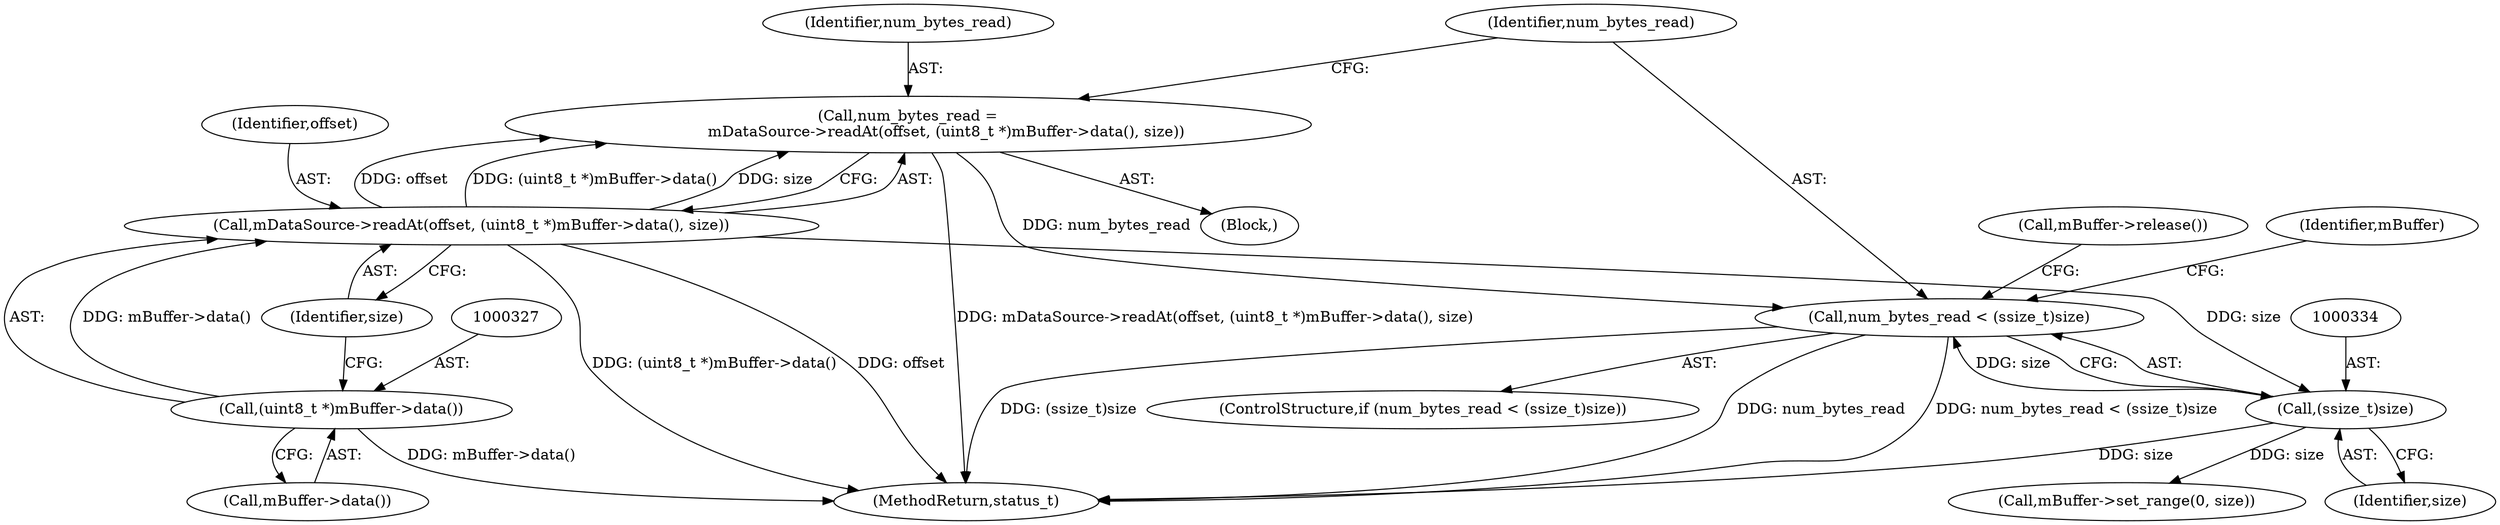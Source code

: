 digraph "0_Android_d48f0f145f8f0f4472bc0af668ac9a8bce44ba9b_0@API" {
"1000331" [label="(Call,num_bytes_read < (ssize_t)size)"];
"1000322" [label="(Call,num_bytes_read =\n                mDataSource->readAt(offset, (uint8_t *)mBuffer->data(), size))"];
"1000324" [label="(Call,mDataSource->readAt(offset, (uint8_t *)mBuffer->data(), size))"];
"1000326" [label="(Call,(uint8_t *)mBuffer->data())"];
"1000333" [label="(Call,(ssize_t)size)"];
"1000333" [label="(Call,(ssize_t)size)"];
"1000335" [label="(Identifier,size)"];
"1000710" [label="(MethodReturn,status_t)"];
"1000326" [label="(Call,(uint8_t *)mBuffer->data())"];
"1000347" [label="(Call,mBuffer->set_range(0, size))"];
"1000332" [label="(Identifier,num_bytes_read)"];
"1000322" [label="(Call,num_bytes_read =\n                mDataSource->readAt(offset, (uint8_t *)mBuffer->data(), size))"];
"1000331" [label="(Call,num_bytes_read < (ssize_t)size)"];
"1000337" [label="(Call,mBuffer->release())"];
"1000328" [label="(Call,mBuffer->data())"];
"1000320" [label="(Block,)"];
"1000325" [label="(Identifier,offset)"];
"1000324" [label="(Call,mDataSource->readAt(offset, (uint8_t *)mBuffer->data(), size))"];
"1000345" [label="(Identifier,mBuffer)"];
"1000323" [label="(Identifier,num_bytes_read)"];
"1000330" [label="(ControlStructure,if (num_bytes_read < (ssize_t)size))"];
"1000329" [label="(Identifier,size)"];
"1000331" -> "1000330"  [label="AST: "];
"1000331" -> "1000333"  [label="CFG: "];
"1000332" -> "1000331"  [label="AST: "];
"1000333" -> "1000331"  [label="AST: "];
"1000337" -> "1000331"  [label="CFG: "];
"1000345" -> "1000331"  [label="CFG: "];
"1000331" -> "1000710"  [label="DDG: num_bytes_read < (ssize_t)size"];
"1000331" -> "1000710"  [label="DDG: (ssize_t)size"];
"1000331" -> "1000710"  [label="DDG: num_bytes_read"];
"1000322" -> "1000331"  [label="DDG: num_bytes_read"];
"1000333" -> "1000331"  [label="DDG: size"];
"1000322" -> "1000320"  [label="AST: "];
"1000322" -> "1000324"  [label="CFG: "];
"1000323" -> "1000322"  [label="AST: "];
"1000324" -> "1000322"  [label="AST: "];
"1000332" -> "1000322"  [label="CFG: "];
"1000322" -> "1000710"  [label="DDG: mDataSource->readAt(offset, (uint8_t *)mBuffer->data(), size)"];
"1000324" -> "1000322"  [label="DDG: offset"];
"1000324" -> "1000322"  [label="DDG: (uint8_t *)mBuffer->data()"];
"1000324" -> "1000322"  [label="DDG: size"];
"1000324" -> "1000329"  [label="CFG: "];
"1000325" -> "1000324"  [label="AST: "];
"1000326" -> "1000324"  [label="AST: "];
"1000329" -> "1000324"  [label="AST: "];
"1000324" -> "1000710"  [label="DDG: (uint8_t *)mBuffer->data()"];
"1000324" -> "1000710"  [label="DDG: offset"];
"1000326" -> "1000324"  [label="DDG: mBuffer->data()"];
"1000324" -> "1000333"  [label="DDG: size"];
"1000326" -> "1000328"  [label="CFG: "];
"1000327" -> "1000326"  [label="AST: "];
"1000328" -> "1000326"  [label="AST: "];
"1000329" -> "1000326"  [label="CFG: "];
"1000326" -> "1000710"  [label="DDG: mBuffer->data()"];
"1000333" -> "1000335"  [label="CFG: "];
"1000334" -> "1000333"  [label="AST: "];
"1000335" -> "1000333"  [label="AST: "];
"1000333" -> "1000710"  [label="DDG: size"];
"1000333" -> "1000347"  [label="DDG: size"];
}
